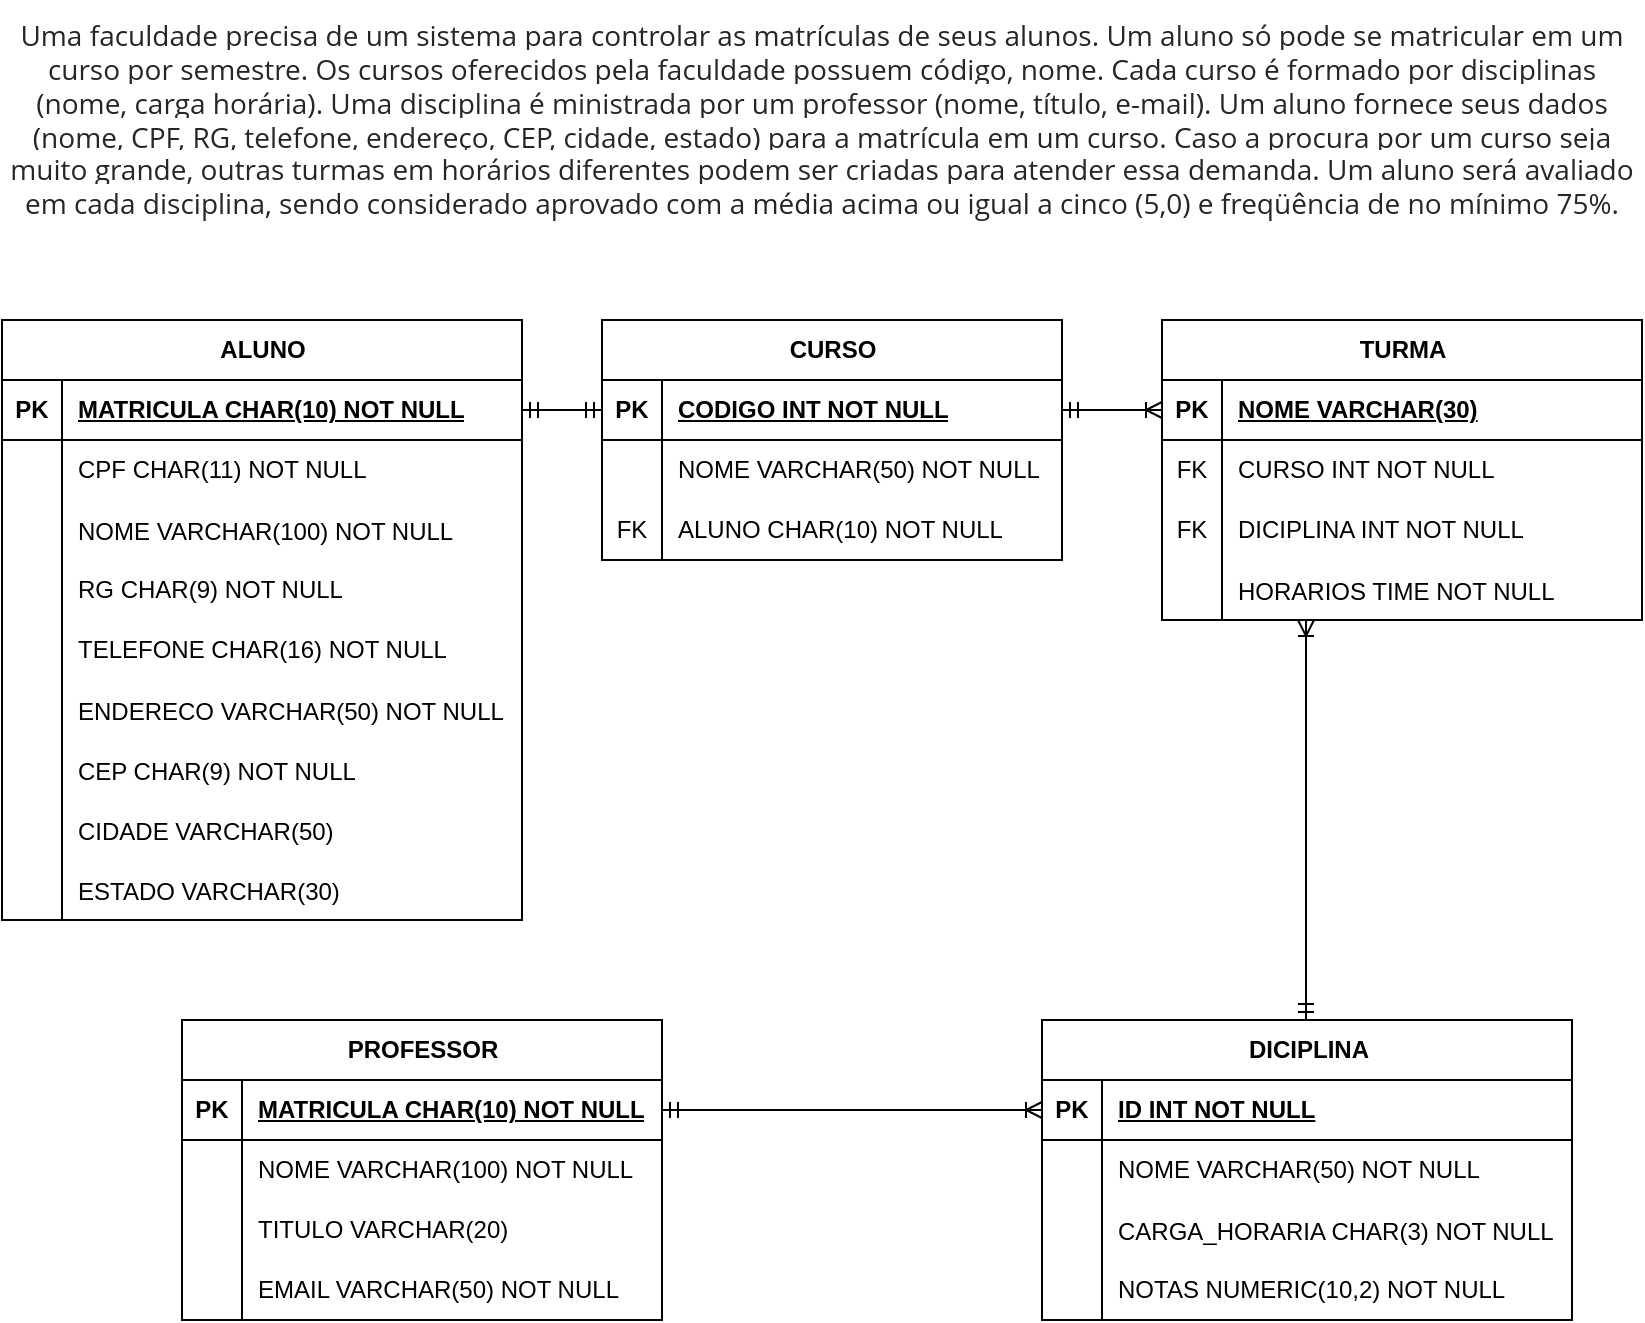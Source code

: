 <mxfile version="24.8.4">
  <diagram name="Página-1" id="dTn19unyRNRH9uVxcDBz">
    <mxGraphModel dx="880" dy="468" grid="1" gridSize="10" guides="1" tooltips="1" connect="1" arrows="1" fold="1" page="1" pageScale="1" pageWidth="827" pageHeight="1169" math="0" shadow="0">
      <root>
        <mxCell id="0" />
        <mxCell id="1" parent="0" />
        <mxCell id="SQpeZqvC9aCR0QkS3gJp-1" value="DICIPLINA" style="shape=table;startSize=30;container=1;collapsible=1;childLayout=tableLayout;fixedRows=1;rowLines=0;fontStyle=1;align=center;resizeLast=1;html=1;" vertex="1" parent="1">
          <mxGeometry x="520" y="510" width="265" height="150" as="geometry" />
        </mxCell>
        <mxCell id="SQpeZqvC9aCR0QkS3gJp-2" value="" style="shape=tableRow;horizontal=0;startSize=0;swimlaneHead=0;swimlaneBody=0;fillColor=none;collapsible=0;dropTarget=0;points=[[0,0.5],[1,0.5]];portConstraint=eastwest;top=0;left=0;right=0;bottom=1;" vertex="1" parent="SQpeZqvC9aCR0QkS3gJp-1">
          <mxGeometry y="30" width="265" height="30" as="geometry" />
        </mxCell>
        <mxCell id="SQpeZqvC9aCR0QkS3gJp-3" value="PK" style="shape=partialRectangle;connectable=0;fillColor=none;top=0;left=0;bottom=0;right=0;fontStyle=1;overflow=hidden;whiteSpace=wrap;html=1;" vertex="1" parent="SQpeZqvC9aCR0QkS3gJp-2">
          <mxGeometry width="30" height="30" as="geometry">
            <mxRectangle width="30" height="30" as="alternateBounds" />
          </mxGeometry>
        </mxCell>
        <mxCell id="SQpeZqvC9aCR0QkS3gJp-4" value="ID INT NOT NULL" style="shape=partialRectangle;connectable=0;fillColor=none;top=0;left=0;bottom=0;right=0;align=left;spacingLeft=6;fontStyle=5;overflow=hidden;whiteSpace=wrap;html=1;" vertex="1" parent="SQpeZqvC9aCR0QkS3gJp-2">
          <mxGeometry x="30" width="235" height="30" as="geometry">
            <mxRectangle width="235" height="30" as="alternateBounds" />
          </mxGeometry>
        </mxCell>
        <mxCell id="SQpeZqvC9aCR0QkS3gJp-5" value="" style="shape=tableRow;horizontal=0;startSize=0;swimlaneHead=0;swimlaneBody=0;fillColor=none;collapsible=0;dropTarget=0;points=[[0,0.5],[1,0.5]];portConstraint=eastwest;top=0;left=0;right=0;bottom=0;" vertex="1" parent="SQpeZqvC9aCR0QkS3gJp-1">
          <mxGeometry y="60" width="265" height="30" as="geometry" />
        </mxCell>
        <mxCell id="SQpeZqvC9aCR0QkS3gJp-6" value="" style="shape=partialRectangle;connectable=0;fillColor=none;top=0;left=0;bottom=0;right=0;editable=1;overflow=hidden;whiteSpace=wrap;html=1;" vertex="1" parent="SQpeZqvC9aCR0QkS3gJp-5">
          <mxGeometry width="30" height="30" as="geometry">
            <mxRectangle width="30" height="30" as="alternateBounds" />
          </mxGeometry>
        </mxCell>
        <mxCell id="SQpeZqvC9aCR0QkS3gJp-7" value="NOME VARCHAR(50) NOT NULL" style="shape=partialRectangle;connectable=0;fillColor=none;top=0;left=0;bottom=0;right=0;align=left;spacingLeft=6;overflow=hidden;whiteSpace=wrap;html=1;" vertex="1" parent="SQpeZqvC9aCR0QkS3gJp-5">
          <mxGeometry x="30" width="235" height="30" as="geometry">
            <mxRectangle width="235" height="30" as="alternateBounds" />
          </mxGeometry>
        </mxCell>
        <mxCell id="SQpeZqvC9aCR0QkS3gJp-137" value="" style="shape=tableRow;horizontal=0;startSize=0;swimlaneHead=0;swimlaneBody=0;fillColor=none;collapsible=0;dropTarget=0;points=[[0,0.5],[1,0.5]];portConstraint=eastwest;top=0;left=0;right=0;bottom=0;" vertex="1" parent="SQpeZqvC9aCR0QkS3gJp-1">
          <mxGeometry y="90" width="265" height="30" as="geometry" />
        </mxCell>
        <mxCell id="SQpeZqvC9aCR0QkS3gJp-138" value="" style="shape=partialRectangle;connectable=0;fillColor=none;top=0;left=0;bottom=0;right=0;editable=1;overflow=hidden;" vertex="1" parent="SQpeZqvC9aCR0QkS3gJp-137">
          <mxGeometry width="30" height="30" as="geometry">
            <mxRectangle width="30" height="30" as="alternateBounds" />
          </mxGeometry>
        </mxCell>
        <mxCell id="SQpeZqvC9aCR0QkS3gJp-139" value="CARGA_HORARIA CHAR(3) NOT NULL" style="shape=partialRectangle;connectable=0;fillColor=none;top=0;left=0;bottom=0;right=0;align=left;spacingLeft=6;overflow=hidden;" vertex="1" parent="SQpeZqvC9aCR0QkS3gJp-137">
          <mxGeometry x="30" width="235" height="30" as="geometry">
            <mxRectangle width="235" height="30" as="alternateBounds" />
          </mxGeometry>
        </mxCell>
        <mxCell id="SQpeZqvC9aCR0QkS3gJp-8" value="" style="shape=tableRow;horizontal=0;startSize=0;swimlaneHead=0;swimlaneBody=0;fillColor=none;collapsible=0;dropTarget=0;points=[[0,0.5],[1,0.5]];portConstraint=eastwest;top=0;left=0;right=0;bottom=0;" vertex="1" parent="SQpeZqvC9aCR0QkS3gJp-1">
          <mxGeometry y="120" width="265" height="30" as="geometry" />
        </mxCell>
        <mxCell id="SQpeZqvC9aCR0QkS3gJp-9" value="" style="shape=partialRectangle;connectable=0;fillColor=none;top=0;left=0;bottom=0;right=0;editable=1;overflow=hidden;whiteSpace=wrap;html=1;" vertex="1" parent="SQpeZqvC9aCR0QkS3gJp-8">
          <mxGeometry width="30" height="30" as="geometry">
            <mxRectangle width="30" height="30" as="alternateBounds" />
          </mxGeometry>
        </mxCell>
        <mxCell id="SQpeZqvC9aCR0QkS3gJp-10" value="NOTAS NUMERIC(10,2) NOT NULL" style="shape=partialRectangle;connectable=0;fillColor=none;top=0;left=0;bottom=0;right=0;align=left;spacingLeft=6;overflow=hidden;whiteSpace=wrap;html=1;" vertex="1" parent="SQpeZqvC9aCR0QkS3gJp-8">
          <mxGeometry x="30" width="235" height="30" as="geometry">
            <mxRectangle width="235" height="30" as="alternateBounds" />
          </mxGeometry>
        </mxCell>
        <mxCell id="SQpeZqvC9aCR0QkS3gJp-14" value="CURSO" style="shape=table;startSize=30;container=1;collapsible=1;childLayout=tableLayout;fixedRows=1;rowLines=0;fontStyle=1;align=center;resizeLast=1;html=1;" vertex="1" parent="1">
          <mxGeometry x="300" y="160" width="230" height="120" as="geometry" />
        </mxCell>
        <mxCell id="SQpeZqvC9aCR0QkS3gJp-15" value="" style="shape=tableRow;horizontal=0;startSize=0;swimlaneHead=0;swimlaneBody=0;fillColor=none;collapsible=0;dropTarget=0;points=[[0,0.5],[1,0.5]];portConstraint=eastwest;top=0;left=0;right=0;bottom=1;" vertex="1" parent="SQpeZqvC9aCR0QkS3gJp-14">
          <mxGeometry y="30" width="230" height="30" as="geometry" />
        </mxCell>
        <mxCell id="SQpeZqvC9aCR0QkS3gJp-16" value="PK" style="shape=partialRectangle;connectable=0;fillColor=none;top=0;left=0;bottom=0;right=0;fontStyle=1;overflow=hidden;whiteSpace=wrap;html=1;" vertex="1" parent="SQpeZqvC9aCR0QkS3gJp-15">
          <mxGeometry width="30" height="30" as="geometry">
            <mxRectangle width="30" height="30" as="alternateBounds" />
          </mxGeometry>
        </mxCell>
        <mxCell id="SQpeZqvC9aCR0QkS3gJp-17" value="CODIGO INT NOT NULL" style="shape=partialRectangle;connectable=0;fillColor=none;top=0;left=0;bottom=0;right=0;align=left;spacingLeft=6;fontStyle=5;overflow=hidden;whiteSpace=wrap;html=1;" vertex="1" parent="SQpeZqvC9aCR0QkS3gJp-15">
          <mxGeometry x="30" width="200" height="30" as="geometry">
            <mxRectangle width="200" height="30" as="alternateBounds" />
          </mxGeometry>
        </mxCell>
        <mxCell id="SQpeZqvC9aCR0QkS3gJp-18" value="" style="shape=tableRow;horizontal=0;startSize=0;swimlaneHead=0;swimlaneBody=0;fillColor=none;collapsible=0;dropTarget=0;points=[[0,0.5],[1,0.5]];portConstraint=eastwest;top=0;left=0;right=0;bottom=0;" vertex="1" parent="SQpeZqvC9aCR0QkS3gJp-14">
          <mxGeometry y="60" width="230" height="30" as="geometry" />
        </mxCell>
        <mxCell id="SQpeZqvC9aCR0QkS3gJp-19" value="" style="shape=partialRectangle;connectable=0;fillColor=none;top=0;left=0;bottom=0;right=0;editable=1;overflow=hidden;whiteSpace=wrap;html=1;" vertex="1" parent="SQpeZqvC9aCR0QkS3gJp-18">
          <mxGeometry width="30" height="30" as="geometry">
            <mxRectangle width="30" height="30" as="alternateBounds" />
          </mxGeometry>
        </mxCell>
        <mxCell id="SQpeZqvC9aCR0QkS3gJp-20" value="NOME VARCHAR(50) NOT NULL" style="shape=partialRectangle;connectable=0;fillColor=none;top=0;left=0;bottom=0;right=0;align=left;spacingLeft=6;overflow=hidden;whiteSpace=wrap;html=1;" vertex="1" parent="SQpeZqvC9aCR0QkS3gJp-18">
          <mxGeometry x="30" width="200" height="30" as="geometry">
            <mxRectangle width="200" height="30" as="alternateBounds" />
          </mxGeometry>
        </mxCell>
        <mxCell id="SQpeZqvC9aCR0QkS3gJp-90" value="" style="shape=tableRow;horizontal=0;startSize=0;swimlaneHead=0;swimlaneBody=0;fillColor=none;collapsible=0;dropTarget=0;points=[[0,0.5],[1,0.5]];portConstraint=eastwest;top=0;left=0;right=0;bottom=0;" vertex="1" parent="SQpeZqvC9aCR0QkS3gJp-14">
          <mxGeometry y="90" width="230" height="30" as="geometry" />
        </mxCell>
        <mxCell id="SQpeZqvC9aCR0QkS3gJp-91" value="FK" style="shape=partialRectangle;connectable=0;fillColor=none;top=0;left=0;bottom=0;right=0;fontStyle=0;overflow=hidden;whiteSpace=wrap;html=1;" vertex="1" parent="SQpeZqvC9aCR0QkS3gJp-90">
          <mxGeometry width="30" height="30" as="geometry">
            <mxRectangle width="30" height="30" as="alternateBounds" />
          </mxGeometry>
        </mxCell>
        <mxCell id="SQpeZqvC9aCR0QkS3gJp-92" value="ALUNO CHAR(10) NOT NULL" style="shape=partialRectangle;connectable=0;fillColor=none;top=0;left=0;bottom=0;right=0;align=left;spacingLeft=6;fontStyle=0;overflow=hidden;whiteSpace=wrap;html=1;" vertex="1" parent="SQpeZqvC9aCR0QkS3gJp-90">
          <mxGeometry x="30" width="200" height="30" as="geometry">
            <mxRectangle width="200" height="30" as="alternateBounds" />
          </mxGeometry>
        </mxCell>
        <mxCell id="SQpeZqvC9aCR0QkS3gJp-27" value="ALUNO" style="shape=table;startSize=30;container=1;collapsible=1;childLayout=tableLayout;fixedRows=1;rowLines=0;fontStyle=1;align=center;resizeLast=1;html=1;" vertex="1" parent="1">
          <mxGeometry y="160" width="260" height="300" as="geometry" />
        </mxCell>
        <mxCell id="SQpeZqvC9aCR0QkS3gJp-28" value="" style="shape=tableRow;horizontal=0;startSize=0;swimlaneHead=0;swimlaneBody=0;fillColor=none;collapsible=0;dropTarget=0;points=[[0,0.5],[1,0.5]];portConstraint=eastwest;top=0;left=0;right=0;bottom=1;" vertex="1" parent="SQpeZqvC9aCR0QkS3gJp-27">
          <mxGeometry y="30" width="260" height="30" as="geometry" />
        </mxCell>
        <mxCell id="SQpeZqvC9aCR0QkS3gJp-29" value="PK" style="shape=partialRectangle;connectable=0;fillColor=none;top=0;left=0;bottom=0;right=0;fontStyle=1;overflow=hidden;whiteSpace=wrap;html=1;" vertex="1" parent="SQpeZqvC9aCR0QkS3gJp-28">
          <mxGeometry width="30" height="30" as="geometry">
            <mxRectangle width="30" height="30" as="alternateBounds" />
          </mxGeometry>
        </mxCell>
        <mxCell id="SQpeZqvC9aCR0QkS3gJp-30" value="&lt;span style=&quot;text-wrap-mode: nowrap;&quot;&gt;MATRICULA CHAR(10) NOT NULL&lt;/span&gt;" style="shape=partialRectangle;connectable=0;fillColor=none;top=0;left=0;bottom=0;right=0;align=left;spacingLeft=6;fontStyle=5;overflow=hidden;whiteSpace=wrap;html=1;" vertex="1" parent="SQpeZqvC9aCR0QkS3gJp-28">
          <mxGeometry x="30" width="230" height="30" as="geometry">
            <mxRectangle width="230" height="30" as="alternateBounds" />
          </mxGeometry>
        </mxCell>
        <mxCell id="SQpeZqvC9aCR0QkS3gJp-31" value="" style="shape=tableRow;horizontal=0;startSize=0;swimlaneHead=0;swimlaneBody=0;fillColor=none;collapsible=0;dropTarget=0;points=[[0,0.5],[1,0.5]];portConstraint=eastwest;top=0;left=0;right=0;bottom=0;" vertex="1" parent="SQpeZqvC9aCR0QkS3gJp-27">
          <mxGeometry y="60" width="260" height="30" as="geometry" />
        </mxCell>
        <mxCell id="SQpeZqvC9aCR0QkS3gJp-32" value="" style="shape=partialRectangle;connectable=0;fillColor=none;top=0;left=0;bottom=0;right=0;editable=1;overflow=hidden;whiteSpace=wrap;html=1;" vertex="1" parent="SQpeZqvC9aCR0QkS3gJp-31">
          <mxGeometry width="30" height="30" as="geometry">
            <mxRectangle width="30" height="30" as="alternateBounds" />
          </mxGeometry>
        </mxCell>
        <mxCell id="SQpeZqvC9aCR0QkS3gJp-33" value="CPF CHAR(11) NOT NULL" style="shape=partialRectangle;connectable=0;fillColor=none;top=0;left=0;bottom=0;right=0;align=left;spacingLeft=6;overflow=hidden;whiteSpace=wrap;html=1;" vertex="1" parent="SQpeZqvC9aCR0QkS3gJp-31">
          <mxGeometry x="30" width="230" height="30" as="geometry">
            <mxRectangle width="230" height="30" as="alternateBounds" />
          </mxGeometry>
        </mxCell>
        <mxCell id="SQpeZqvC9aCR0QkS3gJp-94" value="" style="shape=tableRow;horizontal=0;startSize=0;swimlaneHead=0;swimlaneBody=0;fillColor=none;collapsible=0;dropTarget=0;points=[[0,0.5],[1,0.5]];portConstraint=eastwest;top=0;left=0;right=0;bottom=0;" vertex="1" parent="SQpeZqvC9aCR0QkS3gJp-27">
          <mxGeometry y="90" width="260" height="30" as="geometry" />
        </mxCell>
        <mxCell id="SQpeZqvC9aCR0QkS3gJp-95" value="" style="shape=partialRectangle;connectable=0;fillColor=none;top=0;left=0;bottom=0;right=0;editable=1;overflow=hidden;" vertex="1" parent="SQpeZqvC9aCR0QkS3gJp-94">
          <mxGeometry width="30" height="30" as="geometry">
            <mxRectangle width="30" height="30" as="alternateBounds" />
          </mxGeometry>
        </mxCell>
        <mxCell id="SQpeZqvC9aCR0QkS3gJp-96" value="NOME VARCHAR(100) NOT NULL" style="shape=partialRectangle;connectable=0;fillColor=none;top=0;left=0;bottom=0;right=0;align=left;spacingLeft=6;overflow=hidden;" vertex="1" parent="SQpeZqvC9aCR0QkS3gJp-94">
          <mxGeometry x="30" width="230" height="30" as="geometry">
            <mxRectangle width="230" height="30" as="alternateBounds" />
          </mxGeometry>
        </mxCell>
        <mxCell id="SQpeZqvC9aCR0QkS3gJp-34" value="" style="shape=tableRow;horizontal=0;startSize=0;swimlaneHead=0;swimlaneBody=0;fillColor=none;collapsible=0;dropTarget=0;points=[[0,0.5],[1,0.5]];portConstraint=eastwest;top=0;left=0;right=0;bottom=0;" vertex="1" parent="SQpeZqvC9aCR0QkS3gJp-27">
          <mxGeometry y="120" width="260" height="30" as="geometry" />
        </mxCell>
        <mxCell id="SQpeZqvC9aCR0QkS3gJp-35" value="" style="shape=partialRectangle;connectable=0;fillColor=none;top=0;left=0;bottom=0;right=0;editable=1;overflow=hidden;whiteSpace=wrap;html=1;" vertex="1" parent="SQpeZqvC9aCR0QkS3gJp-34">
          <mxGeometry width="30" height="30" as="geometry">
            <mxRectangle width="30" height="30" as="alternateBounds" />
          </mxGeometry>
        </mxCell>
        <mxCell id="SQpeZqvC9aCR0QkS3gJp-36" value="RG CHAR(9) NOT NULL" style="shape=partialRectangle;connectable=0;fillColor=none;top=0;left=0;bottom=0;right=0;align=left;spacingLeft=6;overflow=hidden;whiteSpace=wrap;html=1;" vertex="1" parent="SQpeZqvC9aCR0QkS3gJp-34">
          <mxGeometry x="30" width="230" height="30" as="geometry">
            <mxRectangle width="230" height="30" as="alternateBounds" />
          </mxGeometry>
        </mxCell>
        <mxCell id="SQpeZqvC9aCR0QkS3gJp-37" value="" style="shape=tableRow;horizontal=0;startSize=0;swimlaneHead=0;swimlaneBody=0;fillColor=none;collapsible=0;dropTarget=0;points=[[0,0.5],[1,0.5]];portConstraint=eastwest;top=0;left=0;right=0;bottom=0;" vertex="1" parent="SQpeZqvC9aCR0QkS3gJp-27">
          <mxGeometry y="150" width="260" height="30" as="geometry" />
        </mxCell>
        <mxCell id="SQpeZqvC9aCR0QkS3gJp-38" value="" style="shape=partialRectangle;connectable=0;fillColor=none;top=0;left=0;bottom=0;right=0;editable=1;overflow=hidden;whiteSpace=wrap;html=1;" vertex="1" parent="SQpeZqvC9aCR0QkS3gJp-37">
          <mxGeometry width="30" height="30" as="geometry">
            <mxRectangle width="30" height="30" as="alternateBounds" />
          </mxGeometry>
        </mxCell>
        <mxCell id="SQpeZqvC9aCR0QkS3gJp-39" value="TELEFONE CHAR(16) NOT NULL" style="shape=partialRectangle;connectable=0;fillColor=none;top=0;left=0;bottom=0;right=0;align=left;spacingLeft=6;overflow=hidden;whiteSpace=wrap;html=1;" vertex="1" parent="SQpeZqvC9aCR0QkS3gJp-37">
          <mxGeometry x="30" width="230" height="30" as="geometry">
            <mxRectangle width="230" height="30" as="alternateBounds" />
          </mxGeometry>
        </mxCell>
        <mxCell id="SQpeZqvC9aCR0QkS3gJp-54" value="" style="shape=tableRow;horizontal=0;startSize=0;swimlaneHead=0;swimlaneBody=0;fillColor=none;collapsible=0;dropTarget=0;points=[[0,0.5],[1,0.5]];portConstraint=eastwest;top=0;left=0;right=0;bottom=0;" vertex="1" parent="SQpeZqvC9aCR0QkS3gJp-27">
          <mxGeometry y="180" width="260" height="30" as="geometry" />
        </mxCell>
        <mxCell id="SQpeZqvC9aCR0QkS3gJp-55" value="" style="shape=partialRectangle;connectable=0;fillColor=none;top=0;left=0;bottom=0;right=0;editable=1;overflow=hidden;" vertex="1" parent="SQpeZqvC9aCR0QkS3gJp-54">
          <mxGeometry width="30" height="30" as="geometry">
            <mxRectangle width="30" height="30" as="alternateBounds" />
          </mxGeometry>
        </mxCell>
        <mxCell id="SQpeZqvC9aCR0QkS3gJp-56" value="ENDERECO VARCHAR(50) NOT NULL" style="shape=partialRectangle;connectable=0;fillColor=none;top=0;left=0;bottom=0;right=0;align=left;spacingLeft=6;overflow=hidden;" vertex="1" parent="SQpeZqvC9aCR0QkS3gJp-54">
          <mxGeometry x="30" width="230" height="30" as="geometry">
            <mxRectangle width="230" height="30" as="alternateBounds" />
          </mxGeometry>
        </mxCell>
        <mxCell id="SQpeZqvC9aCR0QkS3gJp-46" value="" style="shape=tableRow;horizontal=0;startSize=0;swimlaneHead=0;swimlaneBody=0;fillColor=none;collapsible=0;dropTarget=0;points=[[0,0.5],[1,0.5]];portConstraint=eastwest;top=0;left=0;right=0;bottom=0;" vertex="1" parent="SQpeZqvC9aCR0QkS3gJp-27">
          <mxGeometry y="210" width="260" height="30" as="geometry" />
        </mxCell>
        <mxCell id="SQpeZqvC9aCR0QkS3gJp-47" value="" style="shape=partialRectangle;connectable=0;fillColor=none;top=0;left=0;bottom=0;right=0;editable=1;overflow=hidden;" vertex="1" parent="SQpeZqvC9aCR0QkS3gJp-46">
          <mxGeometry width="30" height="30" as="geometry">
            <mxRectangle width="30" height="30" as="alternateBounds" />
          </mxGeometry>
        </mxCell>
        <mxCell id="SQpeZqvC9aCR0QkS3gJp-48" value="CEP CHAR(9) NOT NULL" style="shape=partialRectangle;connectable=0;fillColor=none;top=0;left=0;bottom=0;right=0;align=left;spacingLeft=6;overflow=hidden;" vertex="1" parent="SQpeZqvC9aCR0QkS3gJp-46">
          <mxGeometry x="30" width="230" height="30" as="geometry">
            <mxRectangle width="230" height="30" as="alternateBounds" />
          </mxGeometry>
        </mxCell>
        <mxCell id="SQpeZqvC9aCR0QkS3gJp-42" value="" style="shape=tableRow;horizontal=0;startSize=0;swimlaneHead=0;swimlaneBody=0;fillColor=none;collapsible=0;dropTarget=0;points=[[0,0.5],[1,0.5]];portConstraint=eastwest;top=0;left=0;right=0;bottom=0;" vertex="1" parent="SQpeZqvC9aCR0QkS3gJp-27">
          <mxGeometry y="240" width="260" height="30" as="geometry" />
        </mxCell>
        <mxCell id="SQpeZqvC9aCR0QkS3gJp-43" value="" style="shape=partialRectangle;connectable=0;fillColor=none;top=0;left=0;bottom=0;right=0;editable=1;overflow=hidden;" vertex="1" parent="SQpeZqvC9aCR0QkS3gJp-42">
          <mxGeometry width="30" height="30" as="geometry">
            <mxRectangle width="30" height="30" as="alternateBounds" />
          </mxGeometry>
        </mxCell>
        <mxCell id="SQpeZqvC9aCR0QkS3gJp-44" value="CIDADE VARCHAR(50)" style="shape=partialRectangle;connectable=0;fillColor=none;top=0;left=0;bottom=0;right=0;align=left;spacingLeft=6;overflow=hidden;" vertex="1" parent="SQpeZqvC9aCR0QkS3gJp-42">
          <mxGeometry x="30" width="230" height="30" as="geometry">
            <mxRectangle width="230" height="30" as="alternateBounds" />
          </mxGeometry>
        </mxCell>
        <mxCell id="SQpeZqvC9aCR0QkS3gJp-50" value="" style="shape=tableRow;horizontal=0;startSize=0;swimlaneHead=0;swimlaneBody=0;fillColor=none;collapsible=0;dropTarget=0;points=[[0,0.5],[1,0.5]];portConstraint=eastwest;top=0;left=0;right=0;bottom=0;" vertex="1" parent="SQpeZqvC9aCR0QkS3gJp-27">
          <mxGeometry y="270" width="260" height="30" as="geometry" />
        </mxCell>
        <mxCell id="SQpeZqvC9aCR0QkS3gJp-51" value="" style="shape=partialRectangle;connectable=0;fillColor=none;top=0;left=0;bottom=0;right=0;editable=1;overflow=hidden;" vertex="1" parent="SQpeZqvC9aCR0QkS3gJp-50">
          <mxGeometry width="30" height="30" as="geometry">
            <mxRectangle width="30" height="30" as="alternateBounds" />
          </mxGeometry>
        </mxCell>
        <mxCell id="SQpeZqvC9aCR0QkS3gJp-52" value="ESTADO VARCHAR(30)" style="shape=partialRectangle;connectable=0;fillColor=none;top=0;left=0;bottom=0;right=0;align=left;spacingLeft=6;overflow=hidden;" vertex="1" parent="SQpeZqvC9aCR0QkS3gJp-50">
          <mxGeometry x="30" width="230" height="30" as="geometry">
            <mxRectangle width="230" height="30" as="alternateBounds" />
          </mxGeometry>
        </mxCell>
        <mxCell id="SQpeZqvC9aCR0QkS3gJp-40" value="&lt;span style=&quot;color: rgb(38, 38, 38); font-family: &amp;quot;Open Sans&amp;quot;, sans-serif; font-size: 14px; text-align: left; white-space-collapse: preserve; background-color: rgb(255, 255, 255);&quot;&gt;Uma faculdade precisa de um sistema para controlar as matrículas de seus alunos. Um aluno só pode se matricular em um curso por semestre. Os cursos oferecidos pela faculdade possuem código, nome. Cada curso é formado por disciplinas (nome, carga horária). Uma disciplina é ministrada por um professor (nome, título, e-mail). Um aluno fornece seus dados (nome, CPF, RG, telefone, endereço, CEP, cidade, estado) para a matrícula em um curso. Caso a procura por um curso seja muito grande, outras turmas em horários diferentes podem ser criadas para atender essa demanda. Um aluno será avaliado em cada disciplina, sendo considerado aprovado com a média acima ou igual a cinco (5,0) e freqüência de no mínimo 75%.&lt;/span&gt;" style="text;strokeColor=none;align=center;fillColor=none;html=1;verticalAlign=middle;whiteSpace=wrap;rounded=0;" vertex="1" parent="1">
          <mxGeometry width="820" height="120" as="geometry" />
        </mxCell>
        <mxCell id="SQpeZqvC9aCR0QkS3gJp-71" value="PROFESSOR" style="shape=table;startSize=30;container=1;collapsible=1;childLayout=tableLayout;fixedRows=1;rowLines=0;fontStyle=1;align=center;resizeLast=1;html=1;" vertex="1" parent="1">
          <mxGeometry x="90" y="510" width="240" height="150" as="geometry" />
        </mxCell>
        <mxCell id="SQpeZqvC9aCR0QkS3gJp-72" value="" style="shape=tableRow;horizontal=0;startSize=0;swimlaneHead=0;swimlaneBody=0;fillColor=none;collapsible=0;dropTarget=0;points=[[0,0.5],[1,0.5]];portConstraint=eastwest;top=0;left=0;right=0;bottom=1;" vertex="1" parent="SQpeZqvC9aCR0QkS3gJp-71">
          <mxGeometry y="30" width="240" height="30" as="geometry" />
        </mxCell>
        <mxCell id="SQpeZqvC9aCR0QkS3gJp-73" value="PK" style="shape=partialRectangle;connectable=0;fillColor=none;top=0;left=0;bottom=0;right=0;fontStyle=1;overflow=hidden;whiteSpace=wrap;html=1;" vertex="1" parent="SQpeZqvC9aCR0QkS3gJp-72">
          <mxGeometry width="30" height="30" as="geometry">
            <mxRectangle width="30" height="30" as="alternateBounds" />
          </mxGeometry>
        </mxCell>
        <mxCell id="SQpeZqvC9aCR0QkS3gJp-74" value="MATRICULA CHAR(10) NOT NULL" style="shape=partialRectangle;connectable=0;fillColor=none;top=0;left=0;bottom=0;right=0;align=left;spacingLeft=6;fontStyle=5;overflow=hidden;whiteSpace=wrap;html=1;" vertex="1" parent="SQpeZqvC9aCR0QkS3gJp-72">
          <mxGeometry x="30" width="210" height="30" as="geometry">
            <mxRectangle width="210" height="30" as="alternateBounds" />
          </mxGeometry>
        </mxCell>
        <mxCell id="SQpeZqvC9aCR0QkS3gJp-75" value="" style="shape=tableRow;horizontal=0;startSize=0;swimlaneHead=0;swimlaneBody=0;fillColor=none;collapsible=0;dropTarget=0;points=[[0,0.5],[1,0.5]];portConstraint=eastwest;top=0;left=0;right=0;bottom=0;" vertex="1" parent="SQpeZqvC9aCR0QkS3gJp-71">
          <mxGeometry y="60" width="240" height="30" as="geometry" />
        </mxCell>
        <mxCell id="SQpeZqvC9aCR0QkS3gJp-76" value="" style="shape=partialRectangle;connectable=0;fillColor=none;top=0;left=0;bottom=0;right=0;editable=1;overflow=hidden;whiteSpace=wrap;html=1;" vertex="1" parent="SQpeZqvC9aCR0QkS3gJp-75">
          <mxGeometry width="30" height="30" as="geometry">
            <mxRectangle width="30" height="30" as="alternateBounds" />
          </mxGeometry>
        </mxCell>
        <mxCell id="SQpeZqvC9aCR0QkS3gJp-77" value="NOME VARCHAR(100) NOT NULL" style="shape=partialRectangle;connectable=0;fillColor=none;top=0;left=0;bottom=0;right=0;align=left;spacingLeft=6;overflow=hidden;whiteSpace=wrap;html=1;" vertex="1" parent="SQpeZqvC9aCR0QkS3gJp-75">
          <mxGeometry x="30" width="210" height="30" as="geometry">
            <mxRectangle width="210" height="30" as="alternateBounds" />
          </mxGeometry>
        </mxCell>
        <mxCell id="SQpeZqvC9aCR0QkS3gJp-78" value="" style="shape=tableRow;horizontal=0;startSize=0;swimlaneHead=0;swimlaneBody=0;fillColor=none;collapsible=0;dropTarget=0;points=[[0,0.5],[1,0.5]];portConstraint=eastwest;top=0;left=0;right=0;bottom=0;" vertex="1" parent="SQpeZqvC9aCR0QkS3gJp-71">
          <mxGeometry y="90" width="240" height="30" as="geometry" />
        </mxCell>
        <mxCell id="SQpeZqvC9aCR0QkS3gJp-79" value="" style="shape=partialRectangle;connectable=0;fillColor=none;top=0;left=0;bottom=0;right=0;editable=1;overflow=hidden;whiteSpace=wrap;html=1;" vertex="1" parent="SQpeZqvC9aCR0QkS3gJp-78">
          <mxGeometry width="30" height="30" as="geometry">
            <mxRectangle width="30" height="30" as="alternateBounds" />
          </mxGeometry>
        </mxCell>
        <mxCell id="SQpeZqvC9aCR0QkS3gJp-80" value="TITULO VARCHAR(20)" style="shape=partialRectangle;connectable=0;fillColor=none;top=0;left=0;bottom=0;right=0;align=left;spacingLeft=6;overflow=hidden;whiteSpace=wrap;html=1;" vertex="1" parent="SQpeZqvC9aCR0QkS3gJp-78">
          <mxGeometry x="30" width="210" height="30" as="geometry">
            <mxRectangle width="210" height="30" as="alternateBounds" />
          </mxGeometry>
        </mxCell>
        <mxCell id="SQpeZqvC9aCR0QkS3gJp-81" value="" style="shape=tableRow;horizontal=0;startSize=0;swimlaneHead=0;swimlaneBody=0;fillColor=none;collapsible=0;dropTarget=0;points=[[0,0.5],[1,0.5]];portConstraint=eastwest;top=0;left=0;right=0;bottom=0;" vertex="1" parent="SQpeZqvC9aCR0QkS3gJp-71">
          <mxGeometry y="120" width="240" height="30" as="geometry" />
        </mxCell>
        <mxCell id="SQpeZqvC9aCR0QkS3gJp-82" value="" style="shape=partialRectangle;connectable=0;fillColor=none;top=0;left=0;bottom=0;right=0;editable=1;overflow=hidden;whiteSpace=wrap;html=1;" vertex="1" parent="SQpeZqvC9aCR0QkS3gJp-81">
          <mxGeometry width="30" height="30" as="geometry">
            <mxRectangle width="30" height="30" as="alternateBounds" />
          </mxGeometry>
        </mxCell>
        <mxCell id="SQpeZqvC9aCR0QkS3gJp-83" value="EMAIL VARCHAR(50) NOT NULL" style="shape=partialRectangle;connectable=0;fillColor=none;top=0;left=0;bottom=0;right=0;align=left;spacingLeft=6;overflow=hidden;whiteSpace=wrap;html=1;" vertex="1" parent="SQpeZqvC9aCR0QkS3gJp-81">
          <mxGeometry x="30" width="210" height="30" as="geometry">
            <mxRectangle width="210" height="30" as="alternateBounds" />
          </mxGeometry>
        </mxCell>
        <mxCell id="SQpeZqvC9aCR0QkS3gJp-84" value="" style="edgeStyle=entityRelationEdgeStyle;fontSize=12;html=1;endArrow=ERmandOne;startArrow=ERmandOne;rounded=0;entryX=0;entryY=0.5;entryDx=0;entryDy=0;exitX=1;exitY=0.5;exitDx=0;exitDy=0;" edge="1" parent="1" source="SQpeZqvC9aCR0QkS3gJp-28" target="SQpeZqvC9aCR0QkS3gJp-15">
          <mxGeometry width="100" height="100" relative="1" as="geometry">
            <mxPoint x="390" y="210" as="sourcePoint" />
            <mxPoint x="490" y="110" as="targetPoint" />
          </mxGeometry>
        </mxCell>
        <mxCell id="SQpeZqvC9aCR0QkS3gJp-110" value="TURMA" style="shape=table;startSize=30;container=1;collapsible=1;childLayout=tableLayout;fixedRows=1;rowLines=0;fontStyle=1;align=center;resizeLast=1;html=1;" vertex="1" parent="1">
          <mxGeometry x="580" y="160" width="240" height="150" as="geometry" />
        </mxCell>
        <mxCell id="SQpeZqvC9aCR0QkS3gJp-111" value="" style="shape=tableRow;horizontal=0;startSize=0;swimlaneHead=0;swimlaneBody=0;fillColor=none;collapsible=0;dropTarget=0;points=[[0,0.5],[1,0.5]];portConstraint=eastwest;top=0;left=0;right=0;bottom=1;" vertex="1" parent="SQpeZqvC9aCR0QkS3gJp-110">
          <mxGeometry y="30" width="240" height="30" as="geometry" />
        </mxCell>
        <mxCell id="SQpeZqvC9aCR0QkS3gJp-112" value="PK" style="shape=partialRectangle;connectable=0;fillColor=none;top=0;left=0;bottom=0;right=0;fontStyle=1;overflow=hidden;whiteSpace=wrap;html=1;" vertex="1" parent="SQpeZqvC9aCR0QkS3gJp-111">
          <mxGeometry width="30" height="30" as="geometry">
            <mxRectangle width="30" height="30" as="alternateBounds" />
          </mxGeometry>
        </mxCell>
        <mxCell id="SQpeZqvC9aCR0QkS3gJp-113" value="NOME VARCHAR(30)" style="shape=partialRectangle;connectable=0;fillColor=none;top=0;left=0;bottom=0;right=0;align=left;spacingLeft=6;fontStyle=5;overflow=hidden;whiteSpace=wrap;html=1;" vertex="1" parent="SQpeZqvC9aCR0QkS3gJp-111">
          <mxGeometry x="30" width="210" height="30" as="geometry">
            <mxRectangle width="210" height="30" as="alternateBounds" />
          </mxGeometry>
        </mxCell>
        <mxCell id="SQpeZqvC9aCR0QkS3gJp-114" value="" style="shape=tableRow;horizontal=0;startSize=0;swimlaneHead=0;swimlaneBody=0;fillColor=none;collapsible=0;dropTarget=0;points=[[0,0.5],[1,0.5]];portConstraint=eastwest;top=0;left=0;right=0;bottom=0;" vertex="1" parent="SQpeZqvC9aCR0QkS3gJp-110">
          <mxGeometry y="60" width="240" height="30" as="geometry" />
        </mxCell>
        <mxCell id="SQpeZqvC9aCR0QkS3gJp-115" value="FK" style="shape=partialRectangle;connectable=0;fillColor=none;top=0;left=0;bottom=0;right=0;editable=1;overflow=hidden;whiteSpace=wrap;html=1;" vertex="1" parent="SQpeZqvC9aCR0QkS3gJp-114">
          <mxGeometry width="30" height="30" as="geometry">
            <mxRectangle width="30" height="30" as="alternateBounds" />
          </mxGeometry>
        </mxCell>
        <mxCell id="SQpeZqvC9aCR0QkS3gJp-116" value="CURSO INT NOT NULL" style="shape=partialRectangle;connectable=0;fillColor=none;top=0;left=0;bottom=0;right=0;align=left;spacingLeft=6;overflow=hidden;whiteSpace=wrap;html=1;" vertex="1" parent="SQpeZqvC9aCR0QkS3gJp-114">
          <mxGeometry x="30" width="210" height="30" as="geometry">
            <mxRectangle width="210" height="30" as="alternateBounds" />
          </mxGeometry>
        </mxCell>
        <mxCell id="SQpeZqvC9aCR0QkS3gJp-117" value="" style="shape=tableRow;horizontal=0;startSize=0;swimlaneHead=0;swimlaneBody=0;fillColor=none;collapsible=0;dropTarget=0;points=[[0,0.5],[1,0.5]];portConstraint=eastwest;top=0;left=0;right=0;bottom=0;" vertex="1" parent="SQpeZqvC9aCR0QkS3gJp-110">
          <mxGeometry y="90" width="240" height="30" as="geometry" />
        </mxCell>
        <mxCell id="SQpeZqvC9aCR0QkS3gJp-118" value="FK" style="shape=partialRectangle;connectable=0;fillColor=none;top=0;left=0;bottom=0;right=0;editable=1;overflow=hidden;whiteSpace=wrap;html=1;" vertex="1" parent="SQpeZqvC9aCR0QkS3gJp-117">
          <mxGeometry width="30" height="30" as="geometry">
            <mxRectangle width="30" height="30" as="alternateBounds" />
          </mxGeometry>
        </mxCell>
        <mxCell id="SQpeZqvC9aCR0QkS3gJp-119" value="DICIPLINA INT NOT NULL" style="shape=partialRectangle;connectable=0;fillColor=none;top=0;left=0;bottom=0;right=0;align=left;spacingLeft=6;overflow=hidden;whiteSpace=wrap;html=1;" vertex="1" parent="SQpeZqvC9aCR0QkS3gJp-117">
          <mxGeometry x="30" width="210" height="30" as="geometry">
            <mxRectangle width="210" height="30" as="alternateBounds" />
          </mxGeometry>
        </mxCell>
        <mxCell id="SQpeZqvC9aCR0QkS3gJp-128" value="" style="shape=tableRow;horizontal=0;startSize=0;swimlaneHead=0;swimlaneBody=0;fillColor=none;collapsible=0;dropTarget=0;points=[[0,0.5],[1,0.5]];portConstraint=eastwest;top=0;left=0;right=0;bottom=0;" vertex="1" parent="SQpeZqvC9aCR0QkS3gJp-110">
          <mxGeometry y="120" width="240" height="30" as="geometry" />
        </mxCell>
        <mxCell id="SQpeZqvC9aCR0QkS3gJp-129" value="" style="shape=partialRectangle;connectable=0;fillColor=none;top=0;left=0;bottom=0;right=0;editable=1;overflow=hidden;" vertex="1" parent="SQpeZqvC9aCR0QkS3gJp-128">
          <mxGeometry width="30" height="30" as="geometry">
            <mxRectangle width="30" height="30" as="alternateBounds" />
          </mxGeometry>
        </mxCell>
        <mxCell id="SQpeZqvC9aCR0QkS3gJp-130" value="HORARIOS TIME NOT NULL" style="shape=partialRectangle;connectable=0;fillColor=none;top=0;left=0;bottom=0;right=0;align=left;spacingLeft=6;overflow=hidden;" vertex="1" parent="SQpeZqvC9aCR0QkS3gJp-128">
          <mxGeometry x="30" width="210" height="30" as="geometry">
            <mxRectangle width="210" height="30" as="alternateBounds" />
          </mxGeometry>
        </mxCell>
        <mxCell id="SQpeZqvC9aCR0QkS3gJp-123" value="" style="edgeStyle=entityRelationEdgeStyle;fontSize=12;html=1;endArrow=ERoneToMany;startArrow=ERmandOne;rounded=0;exitX=1;exitY=0.5;exitDx=0;exitDy=0;entryX=0;entryY=0.5;entryDx=0;entryDy=0;" edge="1" parent="1" source="SQpeZqvC9aCR0QkS3gJp-15" target="SQpeZqvC9aCR0QkS3gJp-111">
          <mxGeometry width="100" height="100" relative="1" as="geometry">
            <mxPoint x="470" y="390" as="sourcePoint" />
            <mxPoint x="570" y="290" as="targetPoint" />
          </mxGeometry>
        </mxCell>
        <mxCell id="SQpeZqvC9aCR0QkS3gJp-126" style="edgeStyle=orthogonalEdgeStyle;rounded=0;orthogonalLoop=1;jettySize=auto;html=1;entryX=0.3;entryY=1;entryDx=0;entryDy=0;entryPerimeter=0;endArrow=ERoneToMany;endFill=0;startArrow=ERmandOne;startFill=0;" edge="1" parent="1" source="SQpeZqvC9aCR0QkS3gJp-1" target="SQpeZqvC9aCR0QkS3gJp-128">
          <mxGeometry relative="1" as="geometry">
            <mxPoint x="657.52" y="340.99" as="targetPoint" />
            <Array as="points">
              <mxPoint x="653" y="430" />
            </Array>
          </mxGeometry>
        </mxCell>
        <mxCell id="SQpeZqvC9aCR0QkS3gJp-127" value="" style="edgeStyle=entityRelationEdgeStyle;fontSize=12;html=1;endArrow=ERoneToMany;startArrow=ERmandOne;rounded=0;exitX=1;exitY=0.5;exitDx=0;exitDy=0;entryX=0;entryY=0.5;entryDx=0;entryDy=0;" edge="1" parent="1" source="SQpeZqvC9aCR0QkS3gJp-72" target="SQpeZqvC9aCR0QkS3gJp-2">
          <mxGeometry width="100" height="100" relative="1" as="geometry">
            <mxPoint x="370" y="520" as="sourcePoint" />
            <mxPoint x="470" y="420" as="targetPoint" />
          </mxGeometry>
        </mxCell>
      </root>
    </mxGraphModel>
  </diagram>
</mxfile>
